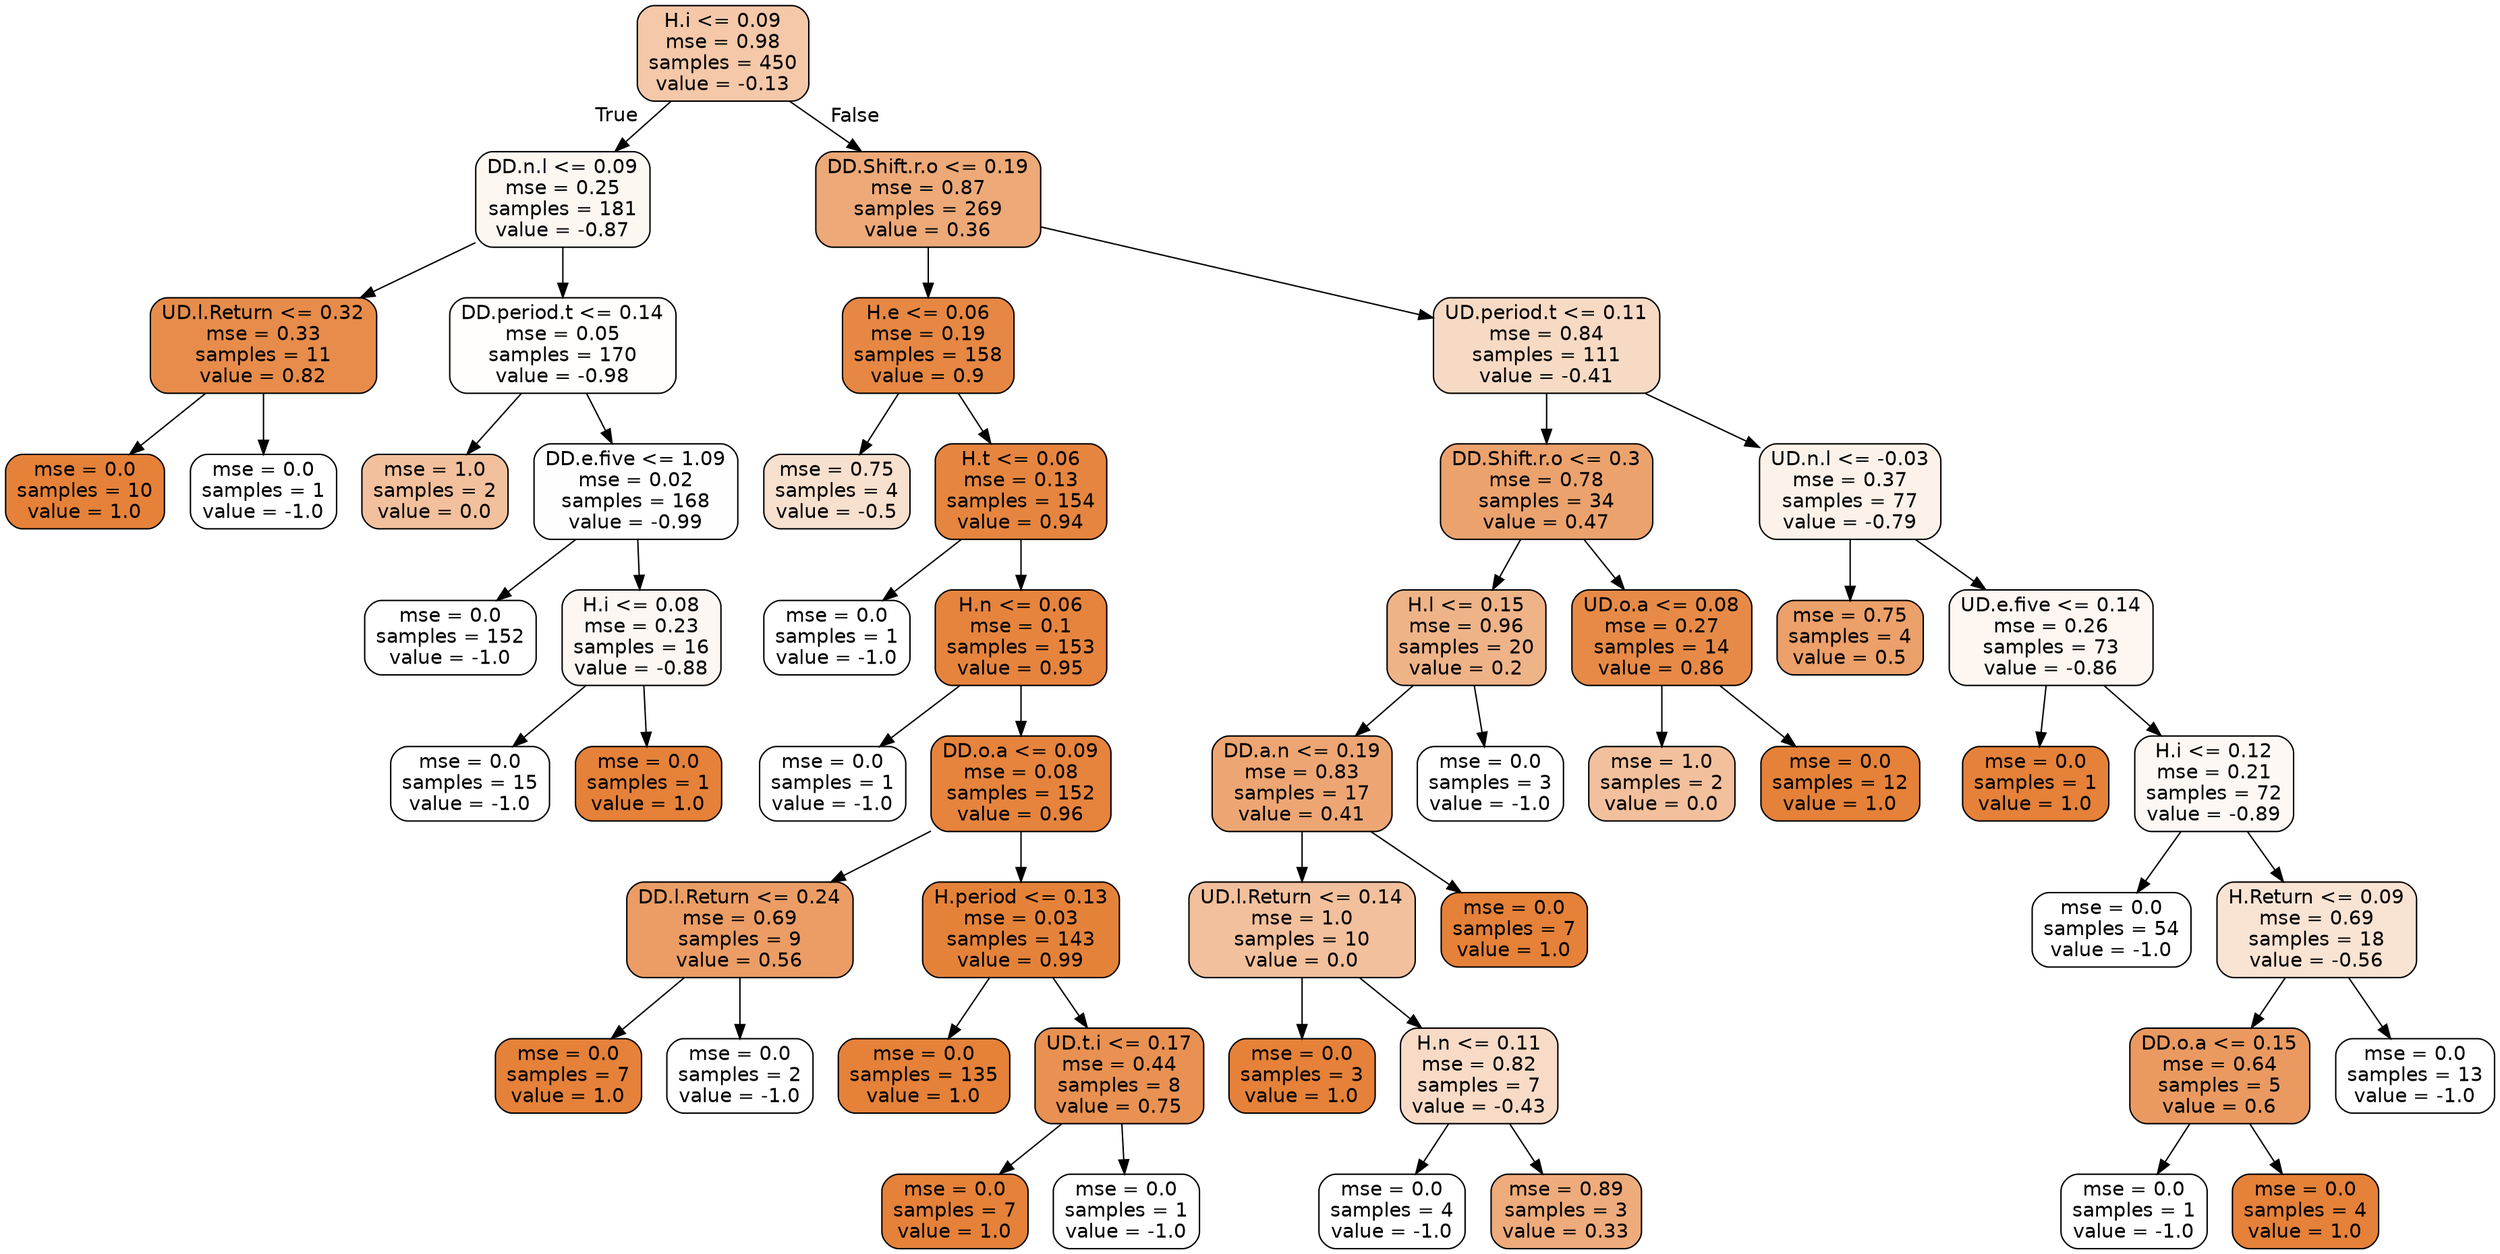 digraph Tree {
node [shape=box, style="filled, rounded", color="black", fontname=helvetica] ;
edge [fontname=helvetica] ;
0 [label="H.i <= 0.09\nmse = 0.98\nsamples = 450\nvalue = -0.13", fillcolor="#f4c8a9"] ;
1 [label="DD.n.l <= 0.09\nmse = 0.25\nsamples = 181\nvalue = -0.87", fillcolor="#fdf7f2"] ;
0 -> 1 [labeldistance=2.5, labelangle=45, headlabel="True"] ;
2 [label="UD.l.Return <= 0.32\nmse = 0.33\nsamples = 11\nvalue = 0.82", fillcolor="#e78c4b"] ;
1 -> 2 ;
3 [label="mse = 0.0\nsamples = 10\nvalue = 1.0", fillcolor="#e58139"] ;
2 -> 3 ;
4 [label="mse = 0.0\nsamples = 1\nvalue = -1.0", fillcolor="#ffffff"] ;
2 -> 4 ;
5 [label="DD.period.t <= 0.14\nmse = 0.05\nsamples = 170\nvalue = -0.98", fillcolor="#fffefd"] ;
1 -> 5 ;
6 [label="mse = 1.0\nsamples = 2\nvalue = 0.0", fillcolor="#f2c09c"] ;
5 -> 6 ;
7 [label="DD.e.five <= 1.09\nmse = 0.02\nsamples = 168\nvalue = -0.99", fillcolor="#fffefe"] ;
5 -> 7 ;
8 [label="mse = 0.0\nsamples = 152\nvalue = -1.0", fillcolor="#ffffff"] ;
7 -> 8 ;
9 [label="H.i <= 0.08\nmse = 0.23\nsamples = 16\nvalue = -0.88", fillcolor="#fdf7f3"] ;
7 -> 9 ;
10 [label="mse = 0.0\nsamples = 15\nvalue = -1.0", fillcolor="#ffffff"] ;
9 -> 10 ;
11 [label="mse = 0.0\nsamples = 1\nvalue = 1.0", fillcolor="#e58139"] ;
9 -> 11 ;
12 [label="DD.Shift.r.o <= 0.19\nmse = 0.87\nsamples = 269\nvalue = 0.36", fillcolor="#eda978"] ;
0 -> 12 [labeldistance=2.5, labelangle=-45, headlabel="False"] ;
13 [label="H.e <= 0.06\nmse = 0.19\nsamples = 158\nvalue = 0.9", fillcolor="#e68743"] ;
12 -> 13 ;
14 [label="mse = 0.75\nsamples = 4\nvalue = -0.5", fillcolor="#f8e0ce"] ;
13 -> 14 ;
15 [label="H.t <= 0.06\nmse = 0.13\nsamples = 154\nvalue = 0.94", fillcolor="#e6853f"] ;
13 -> 15 ;
16 [label="mse = 0.0\nsamples = 1\nvalue = -1.0", fillcolor="#ffffff"] ;
15 -> 16 ;
17 [label="H.n <= 0.06\nmse = 0.1\nsamples = 153\nvalue = 0.95", fillcolor="#e6843e"] ;
15 -> 17 ;
18 [label="mse = 0.0\nsamples = 1\nvalue = -1.0", fillcolor="#ffffff"] ;
17 -> 18 ;
19 [label="DD.o.a <= 0.09\nmse = 0.08\nsamples = 152\nvalue = 0.96", fillcolor="#e6833d"] ;
17 -> 19 ;
20 [label="DD.l.Return <= 0.24\nmse = 0.69\nsamples = 9\nvalue = 0.56", fillcolor="#eb9d65"] ;
19 -> 20 ;
21 [label="mse = 0.0\nsamples = 7\nvalue = 1.0", fillcolor="#e58139"] ;
20 -> 21 ;
22 [label="mse = 0.0\nsamples = 2\nvalue = -1.0", fillcolor="#ffffff"] ;
20 -> 22 ;
23 [label="H.period <= 0.13\nmse = 0.03\nsamples = 143\nvalue = 0.99", fillcolor="#e5823a"] ;
19 -> 23 ;
24 [label="mse = 0.0\nsamples = 135\nvalue = 1.0", fillcolor="#e58139"] ;
23 -> 24 ;
25 [label="UD.t.i <= 0.17\nmse = 0.44\nsamples = 8\nvalue = 0.75", fillcolor="#e89152"] ;
23 -> 25 ;
26 [label="mse = 0.0\nsamples = 7\nvalue = 1.0", fillcolor="#e58139"] ;
25 -> 26 ;
27 [label="mse = 0.0\nsamples = 1\nvalue = -1.0", fillcolor="#ffffff"] ;
25 -> 27 ;
28 [label="UD.period.t <= 0.11\nmse = 0.84\nsamples = 111\nvalue = -0.41", fillcolor="#f7dac4"] ;
12 -> 28 ;
29 [label="DD.Shift.r.o <= 0.3\nmse = 0.78\nsamples = 34\nvalue = 0.47", fillcolor="#eca26d"] ;
28 -> 29 ;
30 [label="H.l <= 0.15\nmse = 0.96\nsamples = 20\nvalue = 0.2", fillcolor="#efb388"] ;
29 -> 30 ;
31 [label="DD.a.n <= 0.19\nmse = 0.83\nsamples = 17\nvalue = 0.41", fillcolor="#eda673"] ;
30 -> 31 ;
32 [label="UD.l.Return <= 0.14\nmse = 1.0\nsamples = 10\nvalue = 0.0", fillcolor="#f2c09c"] ;
31 -> 32 ;
33 [label="mse = 0.0\nsamples = 3\nvalue = 1.0", fillcolor="#e58139"] ;
32 -> 33 ;
34 [label="H.n <= 0.11\nmse = 0.82\nsamples = 7\nvalue = -0.43", fillcolor="#f8dbc6"] ;
32 -> 34 ;
35 [label="mse = 0.0\nsamples = 4\nvalue = -1.0", fillcolor="#ffffff"] ;
34 -> 35 ;
36 [label="mse = 0.89\nsamples = 3\nvalue = 0.33", fillcolor="#eeab7b"] ;
34 -> 36 ;
37 [label="mse = 0.0\nsamples = 7\nvalue = 1.0", fillcolor="#e58139"] ;
31 -> 37 ;
38 [label="mse = 0.0\nsamples = 3\nvalue = -1.0", fillcolor="#ffffff"] ;
30 -> 38 ;
39 [label="UD.o.a <= 0.08\nmse = 0.27\nsamples = 14\nvalue = 0.86", fillcolor="#e78a47"] ;
29 -> 39 ;
40 [label="mse = 1.0\nsamples = 2\nvalue = 0.0", fillcolor="#f2c09c"] ;
39 -> 40 ;
41 [label="mse = 0.0\nsamples = 12\nvalue = 1.0", fillcolor="#e58139"] ;
39 -> 41 ;
42 [label="UD.n.l <= -0.03\nmse = 0.37\nsamples = 77\nvalue = -0.79", fillcolor="#fcf2ea"] ;
28 -> 42 ;
43 [label="mse = 0.75\nsamples = 4\nvalue = 0.5", fillcolor="#eca06a"] ;
42 -> 43 ;
44 [label="UD.e.five <= 0.14\nmse = 0.26\nsamples = 73\nvalue = -0.86", fillcolor="#fdf6f1"] ;
42 -> 44 ;
45 [label="mse = 0.0\nsamples = 1\nvalue = 1.0", fillcolor="#e58139"] ;
44 -> 45 ;
46 [label="H.i <= 0.12\nmse = 0.21\nsamples = 72\nvalue = -0.89", fillcolor="#fef8f4"] ;
44 -> 46 ;
47 [label="mse = 0.0\nsamples = 54\nvalue = -1.0", fillcolor="#ffffff"] ;
46 -> 47 ;
48 [label="H.Return <= 0.09\nmse = 0.69\nsamples = 18\nvalue = -0.56", fillcolor="#f9e3d3"] ;
46 -> 48 ;
49 [label="DD.o.a <= 0.15\nmse = 0.64\nsamples = 5\nvalue = 0.6", fillcolor="#ea9a61"] ;
48 -> 49 ;
50 [label="mse = 0.0\nsamples = 1\nvalue = -1.0", fillcolor="#ffffff"] ;
49 -> 50 ;
51 [label="mse = 0.0\nsamples = 4\nvalue = 1.0", fillcolor="#e58139"] ;
49 -> 51 ;
52 [label="mse = 0.0\nsamples = 13\nvalue = -1.0", fillcolor="#ffffff"] ;
48 -> 52 ;
}